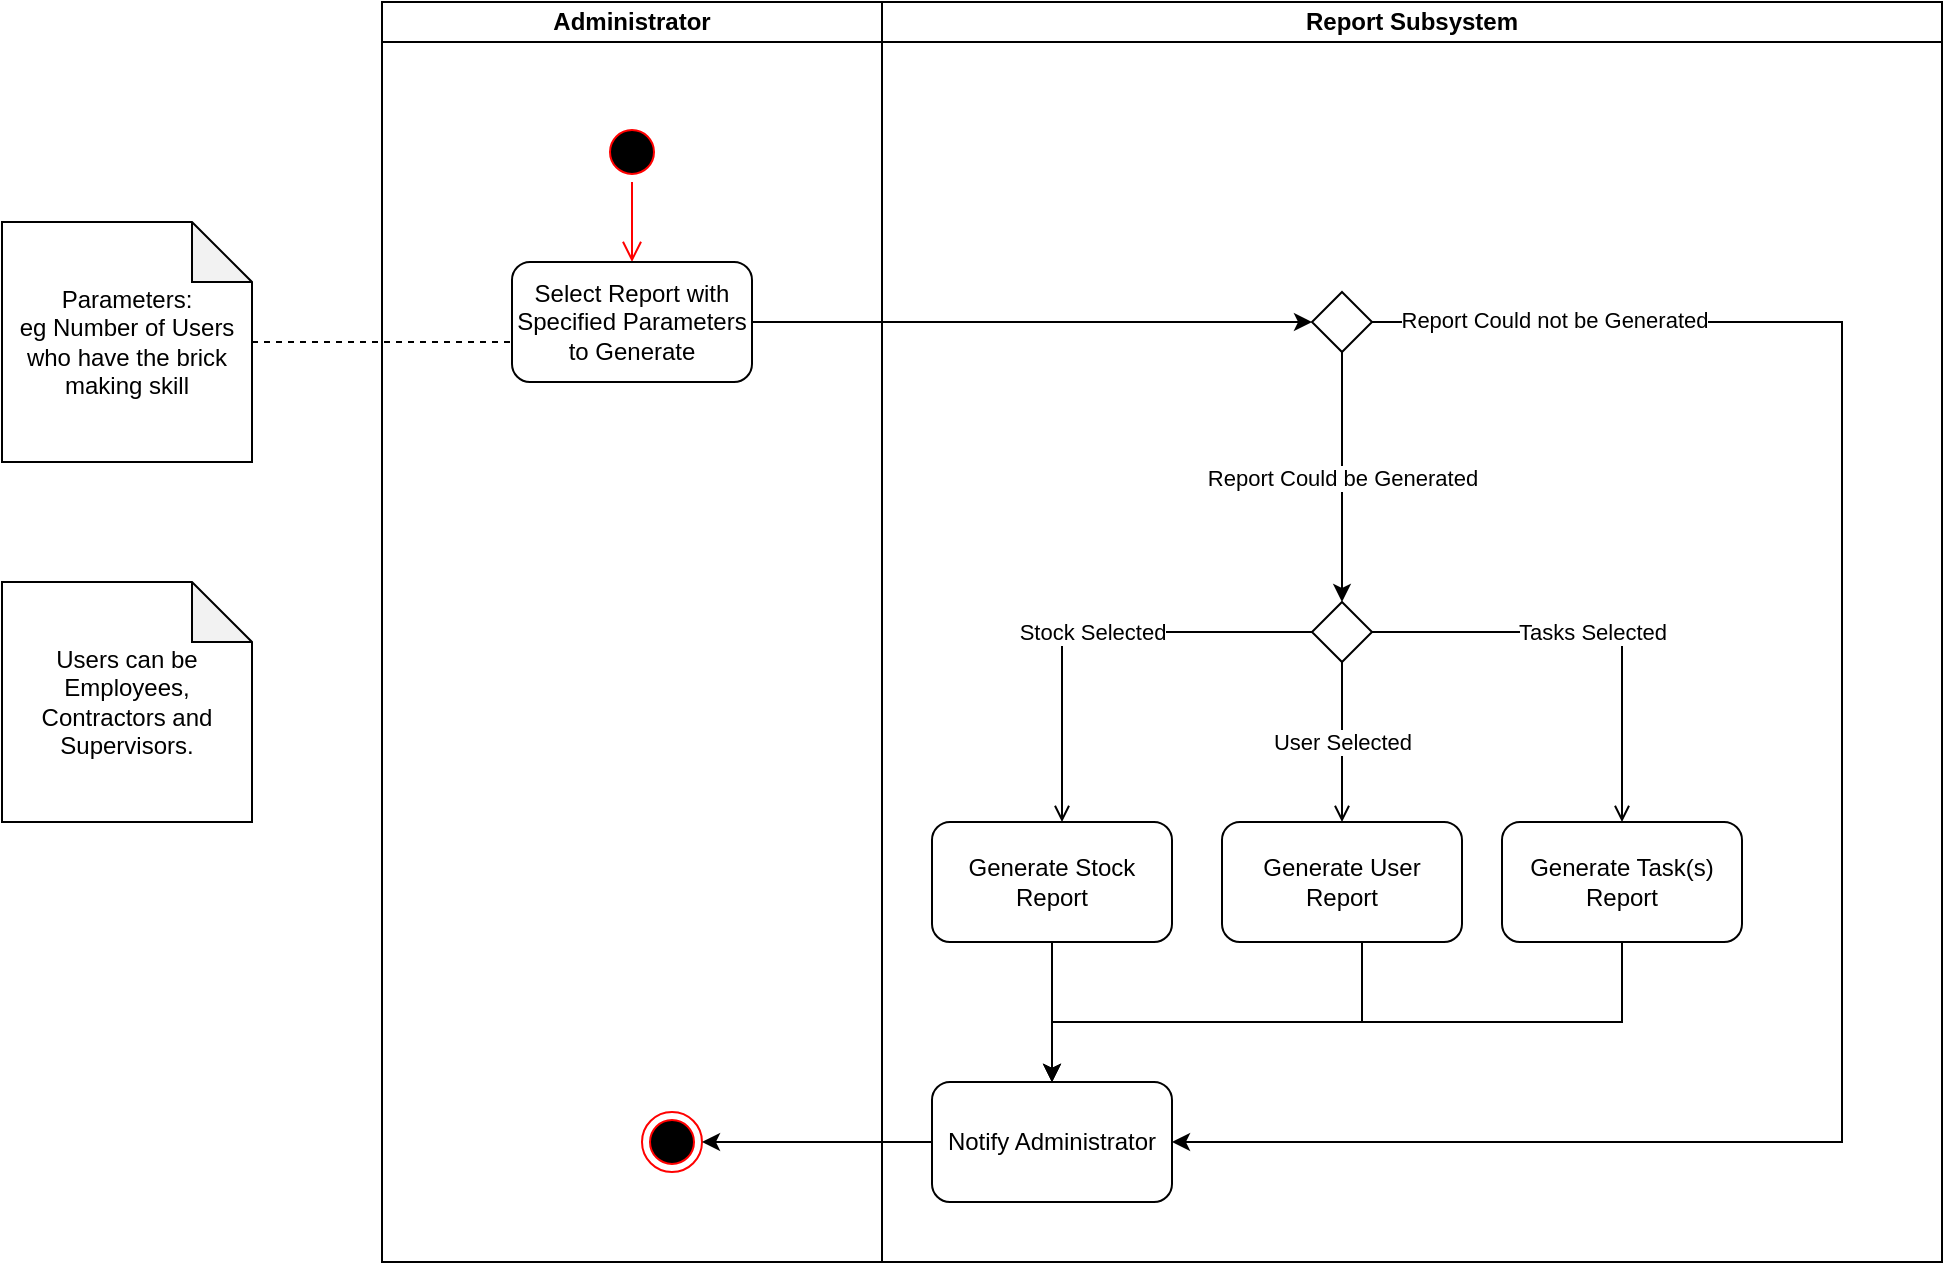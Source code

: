 <mxfile version="20.8.16" type="device"><diagram name="Page-1" id="zOnkPGMaPWY--5sshxHz"><mxGraphModel dx="1886" dy="606" grid="1" gridSize="10" guides="1" tooltips="1" connect="1" arrows="1" fold="1" page="1" pageScale="1" pageWidth="850" pageHeight="1100" math="0" shadow="0"><root><mxCell id="0"/><mxCell id="1" parent="0"/><mxCell id="zEFaCUiOdm0J-fZbDJdS-1" value="Administrator" style="swimlane;startSize=20;whiteSpace=wrap;html=1;" parent="1" vertex="1"><mxGeometry x="150" y="140" width="250" height="630" as="geometry"/></mxCell><mxCell id="zEFaCUiOdm0J-fZbDJdS-2" value="" style="ellipse;html=1;shape=startState;fillColor=#000000;strokeColor=#ff0000;" parent="zEFaCUiOdm0J-fZbDJdS-1" vertex="1"><mxGeometry x="110" y="60" width="30" height="30" as="geometry"/></mxCell><mxCell id="zEFaCUiOdm0J-fZbDJdS-3" value="" style="edgeStyle=orthogonalEdgeStyle;html=1;verticalAlign=bottom;endArrow=open;endSize=8;strokeColor=#ff0000;rounded=0;" parent="zEFaCUiOdm0J-fZbDJdS-1" source="zEFaCUiOdm0J-fZbDJdS-2" target="zEFaCUiOdm0J-fZbDJdS-4" edge="1"><mxGeometry relative="1" as="geometry"><mxPoint x="145" y="140" as="targetPoint"/></mxGeometry></mxCell><mxCell id="zEFaCUiOdm0J-fZbDJdS-4" value="Select Report with Specified Parameters to Generate" style="rounded=1;whiteSpace=wrap;html=1;" parent="zEFaCUiOdm0J-fZbDJdS-1" vertex="1"><mxGeometry x="65" y="130" width="120" height="60" as="geometry"/></mxCell><mxCell id="wNmHNZK9kHWQTW34Fl3o-19" value="" style="ellipse;html=1;shape=endState;fillColor=#000000;strokeColor=#ff0000;" parent="zEFaCUiOdm0J-fZbDJdS-1" vertex="1"><mxGeometry x="130" y="555" width="30" height="30" as="geometry"/></mxCell><mxCell id="zEFaCUiOdm0J-fZbDJdS-6" value="Report Subsystem" style="swimlane;startSize=20;whiteSpace=wrap;html=1;" parent="1" vertex="1"><mxGeometry x="400" y="140" width="530" height="630" as="geometry"/></mxCell><mxCell id="wNmHNZK9kHWQTW34Fl3o-18" style="edgeStyle=orthogonalEdgeStyle;rounded=0;orthogonalLoop=1;jettySize=auto;html=1;" parent="zEFaCUiOdm0J-fZbDJdS-6" source="zEFaCUiOdm0J-fZbDJdS-22" target="wNmHNZK9kHWQTW34Fl3o-13" edge="1"><mxGeometry relative="1" as="geometry"><Array as="points"><mxPoint x="370" y="510"/><mxPoint x="85" y="510"/></Array></mxGeometry></mxCell><mxCell id="zEFaCUiOdm0J-fZbDJdS-22" value="Generate Task(s) Report" style="rounded=1;whiteSpace=wrap;html=1;" parent="zEFaCUiOdm0J-fZbDJdS-6" vertex="1"><mxGeometry x="310" y="410" width="120" height="60" as="geometry"/></mxCell><mxCell id="wNmHNZK9kHWQTW34Fl3o-12" value="Report Could be Generated" style="edgeStyle=orthogonalEdgeStyle;rounded=0;orthogonalLoop=1;jettySize=auto;html=1;entryX=0.5;entryY=0;entryDx=0;entryDy=0;" parent="zEFaCUiOdm0J-fZbDJdS-6" source="wNmHNZK9kHWQTW34Fl3o-2" target="zEFaCUiOdm0J-fZbDJdS-17" edge="1"><mxGeometry relative="1" as="geometry"/></mxCell><mxCell id="wNmHNZK9kHWQTW34Fl3o-14" style="edgeStyle=orthogonalEdgeStyle;rounded=0;orthogonalLoop=1;jettySize=auto;html=1;entryX=1;entryY=0.5;entryDx=0;entryDy=0;" parent="zEFaCUiOdm0J-fZbDJdS-6" source="wNmHNZK9kHWQTW34Fl3o-2" target="wNmHNZK9kHWQTW34Fl3o-13" edge="1"><mxGeometry relative="1" as="geometry"><Array as="points"><mxPoint x="480" y="160"/><mxPoint x="480" y="570"/></Array></mxGeometry></mxCell><mxCell id="wNmHNZK9kHWQTW34Fl3o-15" value="Report Could not be Generated" style="edgeLabel;html=1;align=center;verticalAlign=middle;resizable=0;points=[];" parent="wNmHNZK9kHWQTW34Fl3o-14" vertex="1" connectable="0"><mxGeometry x="-0.814" y="1" relative="1" as="geometry"><mxPoint as="offset"/></mxGeometry></mxCell><mxCell id="wNmHNZK9kHWQTW34Fl3o-2" value="" style="rhombus;" parent="zEFaCUiOdm0J-fZbDJdS-6" vertex="1"><mxGeometry x="215" y="145" width="30" height="30" as="geometry"/></mxCell><mxCell id="zEFaCUiOdm0J-fZbDJdS-17" value="" style="rhombus;" parent="zEFaCUiOdm0J-fZbDJdS-6" vertex="1"><mxGeometry x="215" y="300" width="30" height="30" as="geometry"/></mxCell><mxCell id="zEFaCUiOdm0J-fZbDJdS-24" value="Stock Selected" style="edgeStyle=orthogonalEdgeStyle;rounded=0;orthogonalLoop=1;jettySize=auto;html=1;endArrow=open;endFill=0;startArrow=none;exitX=0;exitY=0.5;exitDx=0;exitDy=0;" parent="zEFaCUiOdm0J-fZbDJdS-6" source="zEFaCUiOdm0J-fZbDJdS-17" target="zEFaCUiOdm0J-fZbDJdS-20" edge="1"><mxGeometry relative="1" as="geometry"><mxPoint x="60" y="410" as="targetPoint"/><Array as="points"><mxPoint x="90" y="315"/></Array></mxGeometry></mxCell><mxCell id="zEFaCUiOdm0J-fZbDJdS-25" value="User Selected" style="edgeStyle=orthogonalEdgeStyle;rounded=0;orthogonalLoop=1;jettySize=auto;html=1;exitX=0.5;exitY=1;exitDx=0;exitDy=0;endArrow=open;endFill=0;entryX=0.5;entryY=0;entryDx=0;entryDy=0;startArrow=none;" parent="zEFaCUiOdm0J-fZbDJdS-6" source="zEFaCUiOdm0J-fZbDJdS-17" target="zEFaCUiOdm0J-fZbDJdS-21" edge="1"><mxGeometry relative="1" as="geometry"><Array as="points"/></mxGeometry></mxCell><mxCell id="zEFaCUiOdm0J-fZbDJdS-28" value="Tasks Selected" style="edgeStyle=orthogonalEdgeStyle;rounded=0;orthogonalLoop=1;jettySize=auto;html=1;entryX=0.5;entryY=0;entryDx=0;entryDy=0;endArrow=open;endFill=0;" parent="zEFaCUiOdm0J-fZbDJdS-6" source="zEFaCUiOdm0J-fZbDJdS-17" target="zEFaCUiOdm0J-fZbDJdS-22" edge="1"><mxGeometry relative="1" as="geometry"><Array as="points"><mxPoint x="370" y="315"/></Array></mxGeometry></mxCell><mxCell id="wNmHNZK9kHWQTW34Fl3o-16" style="edgeStyle=orthogonalEdgeStyle;rounded=0;orthogonalLoop=1;jettySize=auto;html=1;" parent="zEFaCUiOdm0J-fZbDJdS-6" source="zEFaCUiOdm0J-fZbDJdS-20" target="wNmHNZK9kHWQTW34Fl3o-13" edge="1"><mxGeometry relative="1" as="geometry"/></mxCell><mxCell id="zEFaCUiOdm0J-fZbDJdS-20" value="Generate Stock Report" style="rounded=1;whiteSpace=wrap;html=1;" parent="zEFaCUiOdm0J-fZbDJdS-6" vertex="1"><mxGeometry x="25" y="410" width="120" height="60" as="geometry"/></mxCell><mxCell id="wNmHNZK9kHWQTW34Fl3o-17" style="edgeStyle=orthogonalEdgeStyle;rounded=0;orthogonalLoop=1;jettySize=auto;html=1;entryX=0.5;entryY=0;entryDx=0;entryDy=0;" parent="zEFaCUiOdm0J-fZbDJdS-6" source="zEFaCUiOdm0J-fZbDJdS-21" target="wNmHNZK9kHWQTW34Fl3o-13" edge="1"><mxGeometry relative="1" as="geometry"><Array as="points"><mxPoint x="240" y="510"/><mxPoint x="85" y="510"/></Array></mxGeometry></mxCell><mxCell id="zEFaCUiOdm0J-fZbDJdS-21" value="Generate User Report" style="rounded=1;whiteSpace=wrap;html=1;" parent="zEFaCUiOdm0J-fZbDJdS-6" vertex="1"><mxGeometry x="170" y="410" width="120" height="60" as="geometry"/></mxCell><mxCell id="wNmHNZK9kHWQTW34Fl3o-13" value="Notify Administrator" style="rounded=1;whiteSpace=wrap;html=1;" parent="zEFaCUiOdm0J-fZbDJdS-6" vertex="1"><mxGeometry x="25" y="540" width="120" height="60" as="geometry"/></mxCell><mxCell id="zEFaCUiOdm0J-fZbDJdS-33" style="edgeStyle=orthogonalEdgeStyle;rounded=0;orthogonalLoop=1;jettySize=auto;html=1;dashed=1;endArrow=none;endFill=0;" parent="1" source="zEFaCUiOdm0J-fZbDJdS-23" target="zEFaCUiOdm0J-fZbDJdS-4" edge="1"><mxGeometry relative="1" as="geometry"><Array as="points"><mxPoint x="230" y="310"/><mxPoint x="230" y="310"/></Array></mxGeometry></mxCell><mxCell id="zEFaCUiOdm0J-fZbDJdS-23" value="Parameters:&lt;br&gt;eg Number of Users who have the brick making skill" style="shape=note;whiteSpace=wrap;html=1;backgroundOutline=1;darkOpacity=0.05;" parent="1" vertex="1"><mxGeometry x="-40" y="250" width="125" height="120" as="geometry"/></mxCell><mxCell id="wNmHNZK9kHWQTW34Fl3o-6" style="edgeStyle=orthogonalEdgeStyle;rounded=0;orthogonalLoop=1;jettySize=auto;html=1;entryX=0;entryY=0.5;entryDx=0;entryDy=0;" parent="1" source="zEFaCUiOdm0J-fZbDJdS-4" target="wNmHNZK9kHWQTW34Fl3o-2" edge="1"><mxGeometry relative="1" as="geometry"/></mxCell><mxCell id="wNmHNZK9kHWQTW34Fl3o-20" style="edgeStyle=orthogonalEdgeStyle;rounded=0;orthogonalLoop=1;jettySize=auto;html=1;" parent="1" source="wNmHNZK9kHWQTW34Fl3o-13" target="wNmHNZK9kHWQTW34Fl3o-19" edge="1"><mxGeometry relative="1" as="geometry"/></mxCell><mxCell id="1DF9QRQUENt-xwuQ5R3l-1" value="Users can be Employees, Contractors and Supervisors." style="shape=note;whiteSpace=wrap;html=1;backgroundOutline=1;darkOpacity=0.05;" vertex="1" parent="1"><mxGeometry x="-40" y="430" width="125" height="120" as="geometry"/></mxCell></root></mxGraphModel></diagram></mxfile>